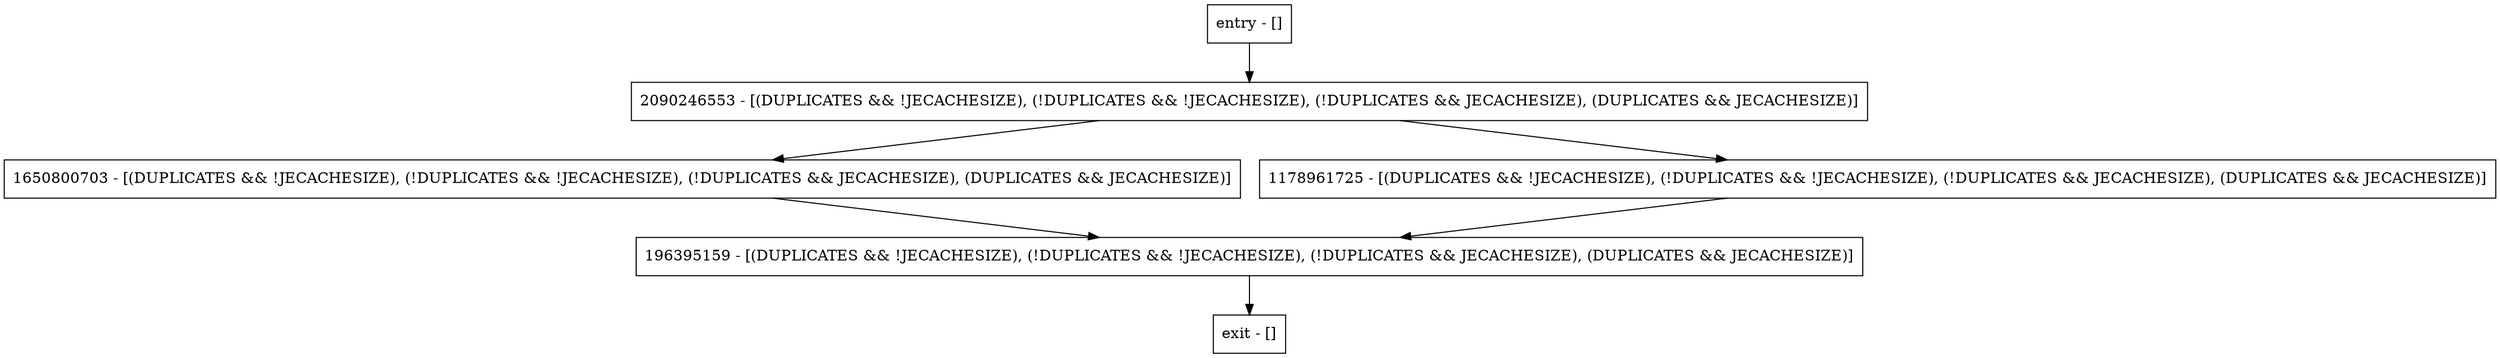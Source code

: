 digraph getUtilizationRepairDone {
node [shape=record];
entry [label="entry - []"];
exit [label="exit - []"];
1650800703 [label="1650800703 - [(DUPLICATES && !JECACHESIZE), (!DUPLICATES && !JECACHESIZE), (!DUPLICATES && JECACHESIZE), (DUPLICATES && JECACHESIZE)]"];
2090246553 [label="2090246553 - [(DUPLICATES && !JECACHESIZE), (!DUPLICATES && !JECACHESIZE), (!DUPLICATES && JECACHESIZE), (DUPLICATES && JECACHESIZE)]"];
196395159 [label="196395159 - [(DUPLICATES && !JECACHESIZE), (!DUPLICATES && !JECACHESIZE), (!DUPLICATES && JECACHESIZE), (DUPLICATES && JECACHESIZE)]"];
1178961725 [label="1178961725 - [(DUPLICATES && !JECACHESIZE), (!DUPLICATES && !JECACHESIZE), (!DUPLICATES && JECACHESIZE), (DUPLICATES && JECACHESIZE)]"];
entry;
exit;
entry -> 2090246553;
1650800703 -> 196395159;
2090246553 -> 1650800703;
2090246553 -> 1178961725;
196395159 -> exit;
1178961725 -> 196395159;
}
